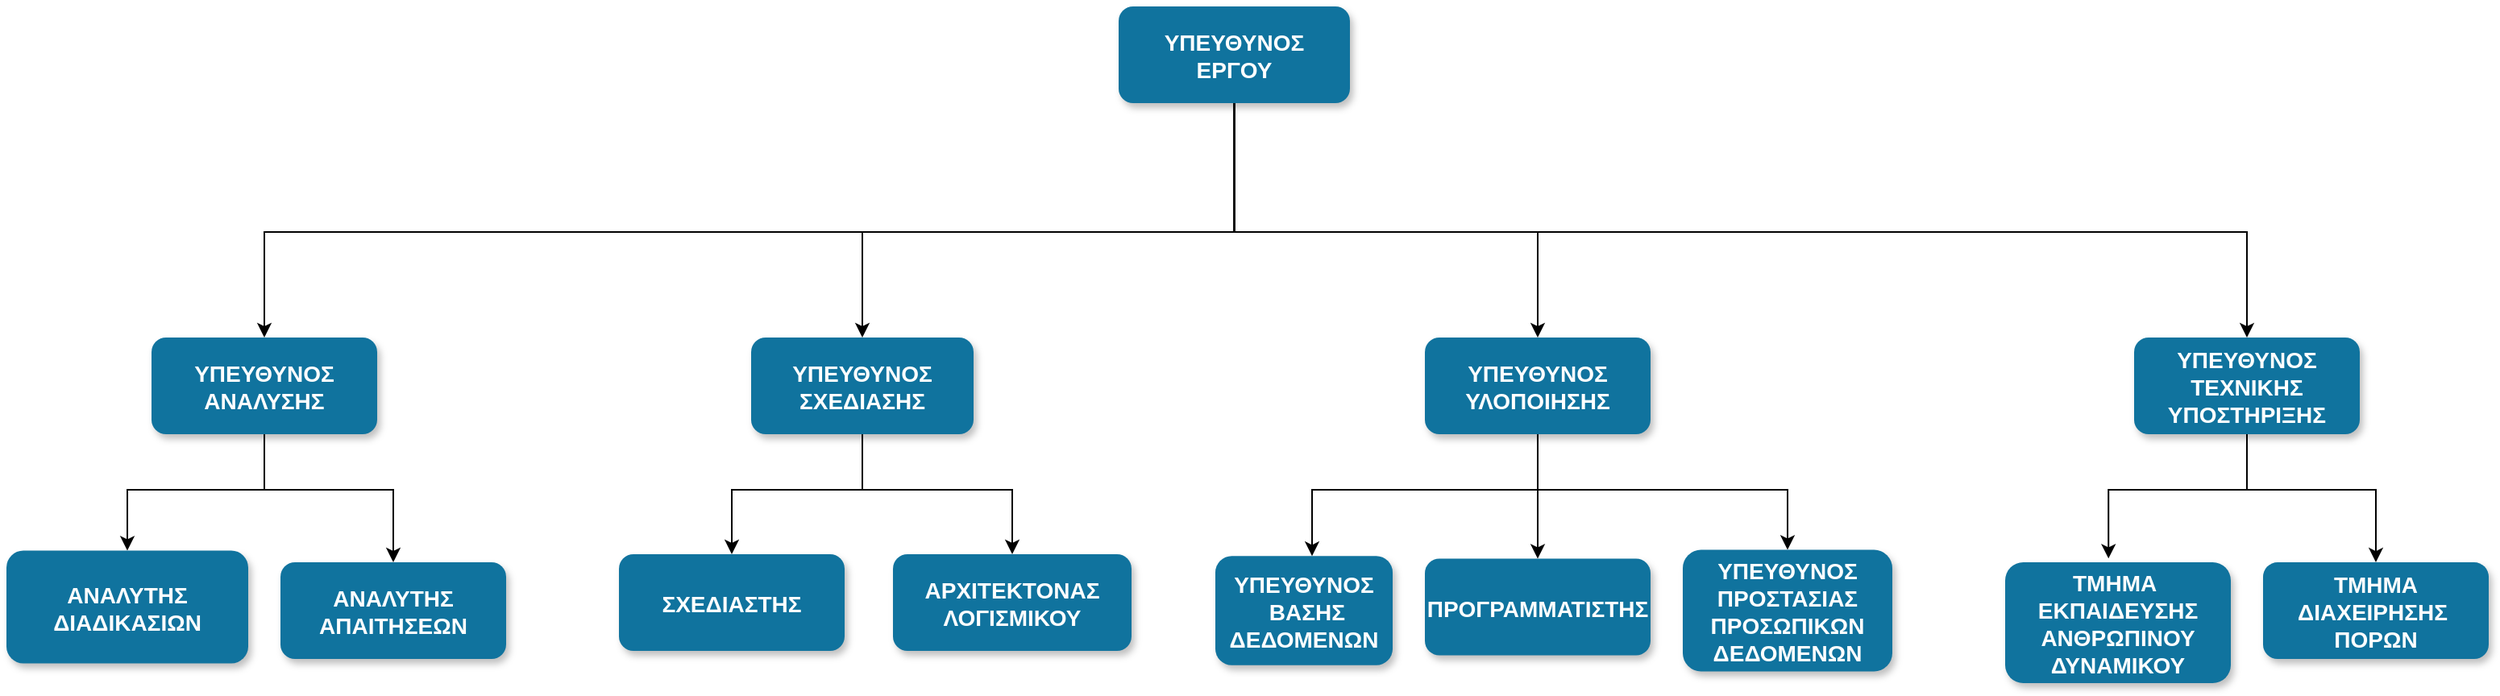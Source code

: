 <mxfile version="21.1.7" type="device">
  <diagram name="Page-1" id="97916047-d0de-89f5-080d-49f4d83e522f">
    <mxGraphModel dx="2345" dy="998" grid="1" gridSize="10" guides="1" tooltips="1" connect="1" arrows="1" fold="1" page="1" pageScale="1.5" pageWidth="1169" pageHeight="827" background="none" math="0" shadow="0">
      <root>
        <mxCell id="0" />
        <mxCell id="1" parent="0" />
        <mxCell id="ci2Nv6FwJEfbYx_gVAA_-73" style="edgeStyle=orthogonalEdgeStyle;rounded=0;orthogonalLoop=1;jettySize=auto;html=1;" parent="1" source="8" target="ci2Nv6FwJEfbYx_gVAA_-71" edge="1">
          <mxGeometry relative="1" as="geometry">
            <Array as="points">
              <mxPoint x="190" y="720" />
              <mxPoint x="105" y="720" />
            </Array>
          </mxGeometry>
        </mxCell>
        <mxCell id="ci2Nv6FwJEfbYx_gVAA_-74" style="edgeStyle=orthogonalEdgeStyle;rounded=0;orthogonalLoop=1;jettySize=auto;html=1;" parent="1" source="8" target="ci2Nv6FwJEfbYx_gVAA_-70" edge="1">
          <mxGeometry relative="1" as="geometry">
            <Array as="points">
              <mxPoint x="190" y="720" />
              <mxPoint x="270" y="720" />
            </Array>
          </mxGeometry>
        </mxCell>
        <mxCell id="8" value="ΥΠΕΥΘΥΝΟΣ&#xa;ΑΝΑΛΥΣΗΣ" style="rounded=1;fillColor=#10739E;strokeColor=none;shadow=1;gradientColor=none;fontStyle=1;fontColor=#FFFFFF;fontSize=14;" parent="1" vertex="1">
          <mxGeometry x="120" y="625.5" width="140" height="60" as="geometry" />
        </mxCell>
        <mxCell id="9" value="ΣΧΕΔΙΑΣΤΗΣ" style="rounded=1;fillColor=#10739E;strokeColor=none;shadow=1;gradientColor=none;fontStyle=1;fontColor=#FFFFFF;fontSize=14;" parent="1" vertex="1">
          <mxGeometry x="410" y="760" width="140" height="60" as="geometry" />
        </mxCell>
        <mxCell id="ci2Nv6FwJEfbYx_gVAA_-61" style="edgeStyle=orthogonalEdgeStyle;rounded=0;orthogonalLoop=1;jettySize=auto;html=1;entryX=0.5;entryY=0;entryDx=0;entryDy=0;" parent="1" source="13" edge="1">
          <mxGeometry relative="1" as="geometry">
            <Array as="points">
              <mxPoint x="561" y="720" />
              <mxPoint x="480" y="720" />
            </Array>
            <mxPoint x="480" y="760" as="targetPoint" />
          </mxGeometry>
        </mxCell>
        <mxCell id="ci2Nv6FwJEfbYx_gVAA_-62" style="edgeStyle=orthogonalEdgeStyle;rounded=0;orthogonalLoop=1;jettySize=auto;html=1;" parent="1" source="13" target="14" edge="1">
          <mxGeometry relative="1" as="geometry">
            <Array as="points">
              <mxPoint x="561" y="720" />
              <mxPoint x="654" y="720" />
            </Array>
          </mxGeometry>
        </mxCell>
        <mxCell id="13" value="ΥΠΕΥΘΥΝΟΣ&#xa;ΣΧΕΔΙΑΣΗΣ" style="rounded=1;fillColor=#10739E;strokeColor=none;shadow=1;gradientColor=none;fontStyle=1;fontColor=#FFFFFF;fontSize=14;" parent="1" vertex="1">
          <mxGeometry x="492" y="625.5" width="138" height="60" as="geometry" />
        </mxCell>
        <mxCell id="14" value="ΑΡΧΙΤΕΚΤΟΝΑΣ&#xa;ΛΟΓΙΣΜΙΚΟΥ" style="rounded=1;fillColor=#10739E;strokeColor=none;shadow=1;gradientColor=none;fontStyle=1;fontColor=#FFFFFF;fontSize=14;" parent="1" vertex="1">
          <mxGeometry x="580" y="760" width="148" height="60" as="geometry" />
        </mxCell>
        <mxCell id="ci2Nv6FwJEfbYx_gVAA_-66" style="edgeStyle=orthogonalEdgeStyle;rounded=0;orthogonalLoop=1;jettySize=auto;html=1;" parent="1" source="18" target="24" edge="1">
          <mxGeometry relative="1" as="geometry">
            <Array as="points">
              <mxPoint x="980" y="720" />
              <mxPoint x="840" y="720" />
            </Array>
          </mxGeometry>
        </mxCell>
        <mxCell id="ci2Nv6FwJEfbYx_gVAA_-67" style="edgeStyle=orthogonalEdgeStyle;rounded=0;orthogonalLoop=1;jettySize=auto;html=1;" parent="1" source="18" target="ci2Nv6FwJEfbYx_gVAA_-65" edge="1">
          <mxGeometry relative="1" as="geometry">
            <Array as="points">
              <mxPoint x="980" y="740" />
              <mxPoint x="980" y="740" />
            </Array>
          </mxGeometry>
        </mxCell>
        <mxCell id="d9ROT9v1v9YE3gyeTDci-24" style="edgeStyle=orthogonalEdgeStyle;rounded=0;orthogonalLoop=1;jettySize=auto;html=1;" edge="1" parent="1" source="18" target="19">
          <mxGeometry relative="1" as="geometry">
            <Array as="points">
              <mxPoint x="980" y="720" />
              <mxPoint x="1135" y="720" />
            </Array>
          </mxGeometry>
        </mxCell>
        <mxCell id="18" value="ΥΠΕΥΘΥΝΟΣ&#xa;ΥΛΟΠΟΙΗΣΗΣ" style="rounded=1;fillColor=#10739E;strokeColor=none;shadow=1;gradientColor=none;fontStyle=1;fontColor=#FFFFFF;fontSize=14;" parent="1" vertex="1">
          <mxGeometry x="910" y="625.5" width="140" height="60" as="geometry" />
        </mxCell>
        <mxCell id="19" value="ΥΠΕΥΘΥΝΟΣ &#xa;ΠΡΟΣΤΑΣΙΑΣ &#xa;ΠΡΟΣΩΠΙΚΩΝ &#xa;ΔΕΔΟΜΕΝΩΝ" style="rounded=1;fillColor=#10739E;strokeColor=none;shadow=1;gradientColor=none;fontStyle=1;fontColor=#FFFFFF;fontSize=14;" parent="1" vertex="1">
          <mxGeometry x="1070" y="757.25" width="130" height="75.5" as="geometry" />
        </mxCell>
        <mxCell id="ci2Nv6FwJEfbYx_gVAA_-76" style="edgeStyle=orthogonalEdgeStyle;rounded=0;orthogonalLoop=1;jettySize=auto;html=1;entryX=0.5;entryY=0;entryDx=0;entryDy=0;" parent="1" source="23" target="ci2Nv6FwJEfbYx_gVAA_-72" edge="1">
          <mxGeometry relative="1" as="geometry">
            <Array as="points">
              <mxPoint x="1420" y="720" />
              <mxPoint x="1500" y="720" />
            </Array>
          </mxGeometry>
        </mxCell>
        <mxCell id="ci2Nv6FwJEfbYx_gVAA_-77" style="edgeStyle=orthogonalEdgeStyle;rounded=0;orthogonalLoop=1;jettySize=auto;html=1;entryX=0.458;entryY=-0.031;entryDx=0;entryDy=0;entryPerimeter=0;" parent="1" source="23" target="ci2Nv6FwJEfbYx_gVAA_-68" edge="1">
          <mxGeometry relative="1" as="geometry">
            <Array as="points">
              <mxPoint x="1420" y="720" />
              <mxPoint x="1334" y="720" />
            </Array>
          </mxGeometry>
        </mxCell>
        <mxCell id="23" value="ΥΠΕΥΘΥΝΟΣ&#xa;ΤΕΧΝΙΚΗΣ&#xa;ΥΠΟΣΤΗΡΙΞΗΣ" style="rounded=1;fillColor=#10739E;strokeColor=none;shadow=1;gradientColor=none;fontStyle=1;fontColor=#FFFFFF;fontSize=14;" parent="1" vertex="1">
          <mxGeometry x="1350" y="625.5" width="140" height="60" as="geometry" />
        </mxCell>
        <mxCell id="24" value="ΥΠΕΥΘΥΝΟΣ&#xa; ΒΑΣΗΣ&#xa;ΔΕΔΟΜΕΝΩΝ" style="rounded=1;fillColor=#10739E;strokeColor=none;shadow=1;gradientColor=none;fontStyle=1;fontColor=#FFFFFF;fontSize=14;" parent="1" vertex="1">
          <mxGeometry x="780" y="761.13" width="110" height="67.75" as="geometry" />
        </mxCell>
        <mxCell id="ci2Nv6FwJEfbYx_gVAA_-56" style="edgeStyle=orthogonalEdgeStyle;rounded=0;orthogonalLoop=1;jettySize=auto;html=1;entryX=0.5;entryY=0;entryDx=0;entryDy=0;" parent="1" source="2" target="8" edge="1">
          <mxGeometry relative="1" as="geometry">
            <Array as="points">
              <mxPoint x="792" y="560" />
              <mxPoint x="190" y="560" />
            </Array>
          </mxGeometry>
        </mxCell>
        <mxCell id="ci2Nv6FwJEfbYx_gVAA_-57" style="edgeStyle=orthogonalEdgeStyle;rounded=0;orthogonalLoop=1;jettySize=auto;html=1;entryX=0.5;entryY=0;entryDx=0;entryDy=0;" parent="1" source="2" target="13" edge="1">
          <mxGeometry relative="1" as="geometry">
            <Array as="points">
              <mxPoint x="792" y="560" />
              <mxPoint x="561" y="560" />
            </Array>
          </mxGeometry>
        </mxCell>
        <mxCell id="ci2Nv6FwJEfbYx_gVAA_-58" style="edgeStyle=orthogonalEdgeStyle;rounded=0;orthogonalLoop=1;jettySize=auto;html=1;entryX=0.5;entryY=0;entryDx=0;entryDy=0;" parent="1" source="2" target="23" edge="1">
          <mxGeometry relative="1" as="geometry">
            <Array as="points">
              <mxPoint x="792" y="560" />
              <mxPoint x="1420" y="560" />
            </Array>
          </mxGeometry>
        </mxCell>
        <mxCell id="d9ROT9v1v9YE3gyeTDci-25" style="edgeStyle=orthogonalEdgeStyle;rounded=0;orthogonalLoop=1;jettySize=auto;html=1;" edge="1" parent="1" source="2" target="18">
          <mxGeometry relative="1" as="geometry">
            <Array as="points">
              <mxPoint x="792" y="560" />
              <mxPoint x="980" y="560" />
            </Array>
          </mxGeometry>
        </mxCell>
        <mxCell id="2" value="ΥΠΕΥΘΥΝΟΣ &#xa;ΕΡΓΟΥ" style="rounded=1;fillColor=#10739E;strokeColor=none;shadow=1;gradientColor=none;fontStyle=1;fontColor=#FFFFFF;fontSize=14;" parent="1" vertex="1">
          <mxGeometry x="720" y="420" width="143.5" height="60" as="geometry" />
        </mxCell>
        <mxCell id="ci2Nv6FwJEfbYx_gVAA_-65" value="ΠΡΟΓΡΑΜΜΑΤΙΣΤΗΣ" style="rounded=1;fillColor=#10739E;strokeColor=none;shadow=1;gradientColor=none;fontStyle=1;fontColor=#FFFFFF;fontSize=14;" parent="1" vertex="1">
          <mxGeometry x="910" y="762.75" width="140" height="60" as="geometry" />
        </mxCell>
        <mxCell id="ci2Nv6FwJEfbYx_gVAA_-68" value="ΤΜΗΜΑ &#xa;ΕΚΠΑΙΔΕΥΣΗΣ&#xa;ΑΝΘΡΩΠΙΝΟΥ&#xa;ΔΥΝΑΜΙΚΟΥ" style="rounded=1;fillColor=#10739E;strokeColor=none;shadow=1;gradientColor=none;fontStyle=1;fontColor=#FFFFFF;fontSize=14;" parent="1" vertex="1">
          <mxGeometry x="1270" y="765" width="140" height="75" as="geometry" />
        </mxCell>
        <mxCell id="ci2Nv6FwJEfbYx_gVAA_-70" value="ΑΝΑΛΥΤΗΣ&#xa;ΑΠΑΙΤΗΣΕΩΝ" style="rounded=1;fillColor=#10739E;strokeColor=none;shadow=1;gradientColor=none;fontStyle=1;fontColor=#FFFFFF;fontSize=14;" parent="1" vertex="1">
          <mxGeometry x="200" y="765" width="140" height="60" as="geometry" />
        </mxCell>
        <mxCell id="ci2Nv6FwJEfbYx_gVAA_-71" value="ΑΝΑΛΥΤΗΣ&#xa;ΔΙΑΔΙΚΑΣΙΩΝ" style="rounded=1;fillColor=#10739E;strokeColor=none;shadow=1;gradientColor=none;fontStyle=1;fontColor=#FFFFFF;fontSize=14;" parent="1" vertex="1">
          <mxGeometry x="30" y="757.75" width="150" height="70" as="geometry" />
        </mxCell>
        <mxCell id="ci2Nv6FwJEfbYx_gVAA_-72" value="ΤΜΗΜΑ&#xa;ΔΙΑΧΕΙΡΗΣΗΣ &#xa;ΠΟΡΩΝ" style="rounded=1;fillColor=#10739E;strokeColor=none;shadow=1;gradientColor=none;fontStyle=1;fontColor=#FFFFFF;fontSize=14;" parent="1" vertex="1">
          <mxGeometry x="1430" y="765.01" width="140" height="60" as="geometry" />
        </mxCell>
      </root>
    </mxGraphModel>
  </diagram>
</mxfile>
